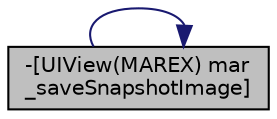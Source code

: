 digraph "-[UIView(MAREX) mar_saveSnapshotImage]"
{
  edge [fontname="Helvetica",fontsize="10",labelfontname="Helvetica",labelfontsize="10"];
  node [fontname="Helvetica",fontsize="10",shape=record];
  rankdir="LR";
  Node22 [label="-[UIView(MAREX) mar\l_saveSnapshotImage]",height=0.2,width=0.4,color="black", fillcolor="grey75", style="filled", fontcolor="black"];
  Node22 -> Node22 [color="midnightblue",fontsize="10",style="solid",fontname="Helvetica"];
}
